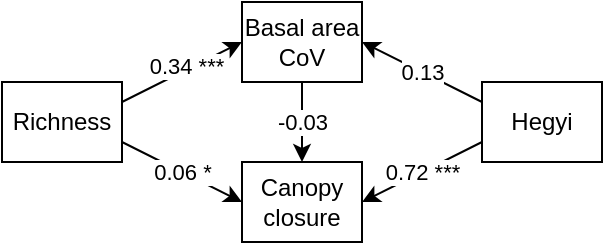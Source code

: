 <mxfile version="13.7.9" type="device"><diagram id="VIibm7ZGb1qCd25YMv9i" name="Page-1"><mxGraphModel dx="377" dy="705" grid="1" gridSize="10" guides="1" tooltips="1" connect="1" arrows="1" fold="1" page="1" pageScale="1" pageWidth="4681" pageHeight="3300" math="0" shadow="0"><root><mxCell id="0"/><mxCell id="1" parent="0"/><mxCell id="NAxY4OzjWUdR46qzkOWF-1" value="Canopy closure" style="rounded=1;whiteSpace=wrap;html=1;fontSize=12;glass=0;strokeWidth=1;shadow=0;arcSize=0;align=center;fontStyle=0" parent="1" vertex="1"><mxGeometry x="290" y="200" width="60" height="40" as="geometry"/></mxCell><mxCell id="NAxY4OzjWUdR46qzkOWF-4" value="0.06 *" style="rounded=0;orthogonalLoop=1;jettySize=auto;html=1;exitX=1;exitY=0.75;exitDx=0;exitDy=0;entryX=0;entryY=0.5;entryDx=0;entryDy=0;" parent="1" source="NAxY4OzjWUdR46qzkOWF-2" target="NAxY4OzjWUdR46qzkOWF-1" edge="1"><mxGeometry relative="1" as="geometry"/></mxCell><mxCell id="NAxY4OzjWUdR46qzkOWF-5" style="rounded=0;orthogonalLoop=1;jettySize=auto;html=1;exitX=1;exitY=0.25;exitDx=0;exitDy=0;entryX=0;entryY=0.5;entryDx=0;entryDy=0;" parent="1" source="NAxY4OzjWUdR46qzkOWF-2" target="NAxY4OzjWUdR46qzkOWF-3" edge="1"><mxGeometry relative="1" as="geometry"/></mxCell><mxCell id="NAxY4OzjWUdR46qzkOWF-7" value="0.34 ***" style="edgeLabel;html=1;align=center;verticalAlign=middle;resizable=0;points=[];" parent="NAxY4OzjWUdR46qzkOWF-5" vertex="1" connectable="0"><mxGeometry x="0.071" y="2" relative="1" as="geometry"><mxPoint as="offset"/></mxGeometry></mxCell><mxCell id="NAxY4OzjWUdR46qzkOWF-2" value="Richness" style="rounded=1;whiteSpace=wrap;html=1;fontSize=12;glass=0;strokeWidth=1;shadow=0;arcSize=0;align=center;fontStyle=0" parent="1" vertex="1"><mxGeometry x="170" y="160" width="60" height="40" as="geometry"/></mxCell><mxCell id="NAxY4OzjWUdR46qzkOWF-6" value="-0.03" style="edgeStyle=orthogonalEdgeStyle;rounded=0;orthogonalLoop=1;jettySize=auto;html=1;exitX=0.5;exitY=1;exitDx=0;exitDy=0;entryX=0.5;entryY=0;entryDx=0;entryDy=0;" parent="1" source="NAxY4OzjWUdR46qzkOWF-3" target="NAxY4OzjWUdR46qzkOWF-1" edge="1"><mxGeometry relative="1" as="geometry"><mxPoint as="offset"/></mxGeometry></mxCell><mxCell id="NAxY4OzjWUdR46qzkOWF-3" value="Basal area CoV" style="rounded=1;whiteSpace=wrap;html=1;fontSize=12;glass=0;strokeWidth=1;shadow=0;arcSize=0;align=center;fontStyle=0" parent="1" vertex="1"><mxGeometry x="290" y="120" width="60" height="40" as="geometry"/></mxCell><mxCell id="vqbi6fJfty9eZg6-7Iqj-2" value="0.72 ***" style="rounded=0;orthogonalLoop=1;jettySize=auto;html=1;exitX=0;exitY=0.75;exitDx=0;exitDy=0;entryX=1;entryY=0.5;entryDx=0;entryDy=0;" edge="1" parent="1" source="vqbi6fJfty9eZg6-7Iqj-1" target="NAxY4OzjWUdR46qzkOWF-1"><mxGeometry relative="1" as="geometry"/></mxCell><mxCell id="vqbi6fJfty9eZg6-7Iqj-3" value="0.13" style="rounded=0;orthogonalLoop=1;jettySize=auto;html=1;exitX=0;exitY=0.25;exitDx=0;exitDy=0;entryX=1;entryY=0.5;entryDx=0;entryDy=0;" edge="1" parent="1" source="vqbi6fJfty9eZg6-7Iqj-1" target="NAxY4OzjWUdR46qzkOWF-3"><mxGeometry relative="1" as="geometry"/></mxCell><mxCell id="vqbi6fJfty9eZg6-7Iqj-1" value="Hegyi" style="rounded=1;whiteSpace=wrap;html=1;fontSize=12;glass=0;strokeWidth=1;shadow=0;arcSize=0;align=center;fontStyle=0" vertex="1" parent="1"><mxGeometry x="410" y="160" width="60" height="40" as="geometry"/></mxCell></root></mxGraphModel></diagram></mxfile>
